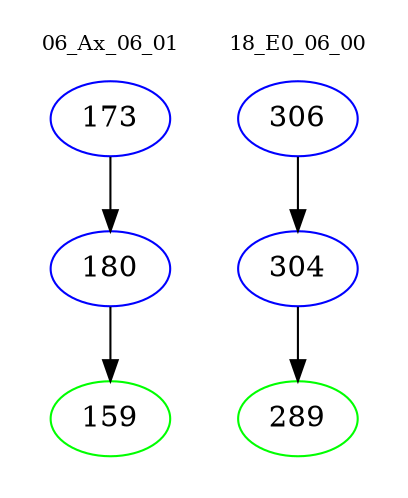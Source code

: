 digraph{
subgraph cluster_0 {
color = white
label = "06_Ax_06_01";
fontsize=10;
T0_173 [label="173", color="blue"]
T0_173 -> T0_180 [color="black"]
T0_180 [label="180", color="blue"]
T0_180 -> T0_159 [color="black"]
T0_159 [label="159", color="green"]
}
subgraph cluster_1 {
color = white
label = "18_E0_06_00";
fontsize=10;
T1_306 [label="306", color="blue"]
T1_306 -> T1_304 [color="black"]
T1_304 [label="304", color="blue"]
T1_304 -> T1_289 [color="black"]
T1_289 [label="289", color="green"]
}
}
